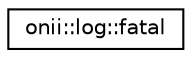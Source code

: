 digraph "Graphical Class Hierarchy"
{
  edge [fontname="Helvetica",fontsize="10",labelfontname="Helvetica",labelfontsize="10"];
  node [fontname="Helvetica",fontsize="10",shape=record];
  rankdir="LR";
  Node1 [label="onii::log::fatal",height=0.2,width=0.4,color="black", fillcolor="white", style="filled",URL="$d8/d52/classonii_1_1log_1_1fatal.html",tooltip="Log level for fatal errors. "];
}
